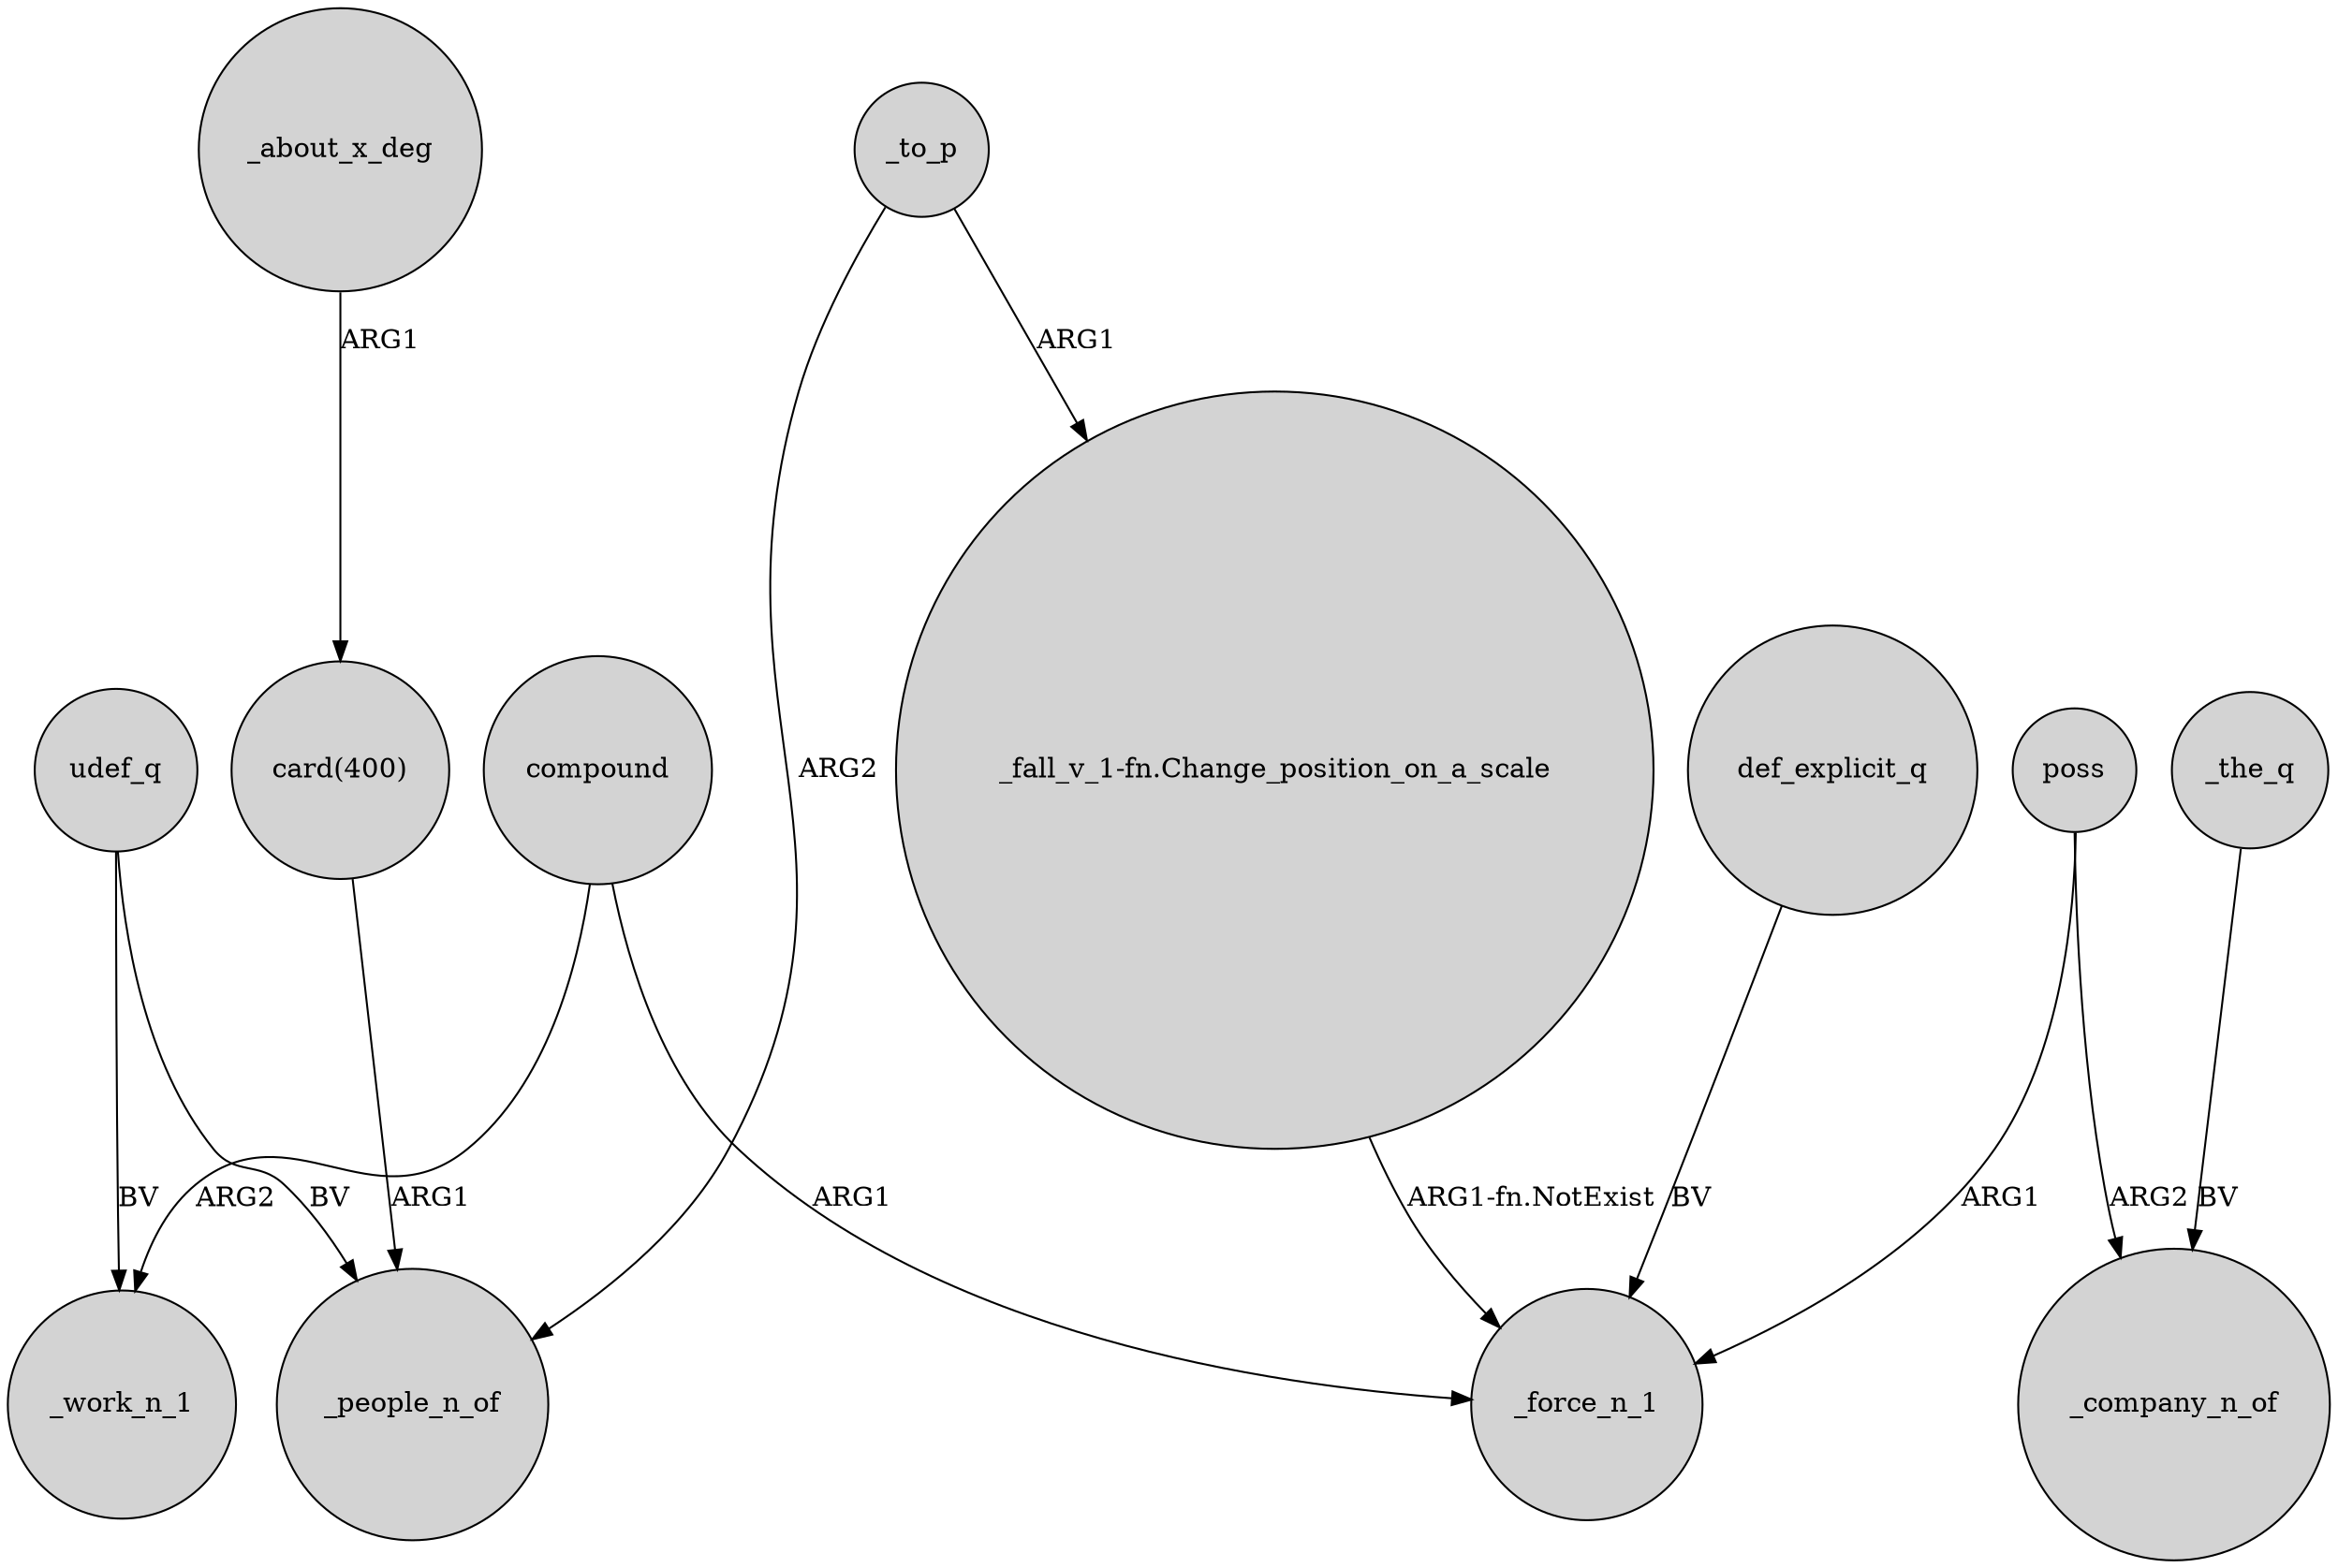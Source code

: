 digraph {
	node [shape=circle style=filled]
	"_fall_v_1-fn.Change_position_on_a_scale" -> _force_n_1 [label="ARG1-fn.NotExist"]
	_about_x_deg -> "card(400)" [label=ARG1]
	compound -> _work_n_1 [label=ARG2]
	poss -> _company_n_of [label=ARG2]
	poss -> _force_n_1 [label=ARG1]
	udef_q -> _people_n_of [label=BV]
	_to_p -> _people_n_of [label=ARG2]
	"card(400)" -> _people_n_of [label=ARG1]
	_the_q -> _company_n_of [label=BV]
	compound -> _force_n_1 [label=ARG1]
	_to_p -> "_fall_v_1-fn.Change_position_on_a_scale" [label=ARG1]
	def_explicit_q -> _force_n_1 [label=BV]
	udef_q -> _work_n_1 [label=BV]
}
